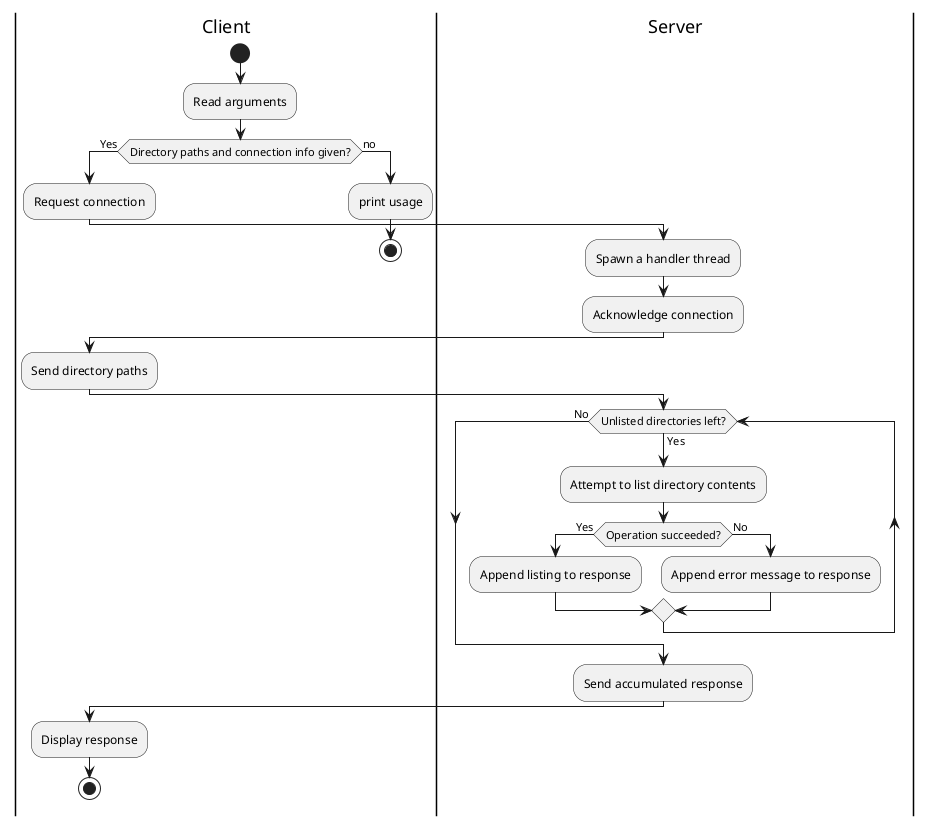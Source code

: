@startuml
|Client|
start
:Read arguments;
if (Directory paths and connection info given?) then (Yes)
  :Request connection;
  |Server|
  :Spawn a handler thread;
  :Acknowledge connection;
  |Client|
  :Send directory paths;
  |Server|
  while (Unlisted directories left?) is (Yes)
    :Attempt to list directory contents;
    if (Operation succeeded?) then (Yes)
      :Append listing to response;
    else (No)
      :Append error message to response;
    endif
  endwhile (No)
  :Send accumulated response;
  |Client|
  :Display response;
  stop
else (no)
  |Client|
  :print usage;
  stop
endif
@enduml
